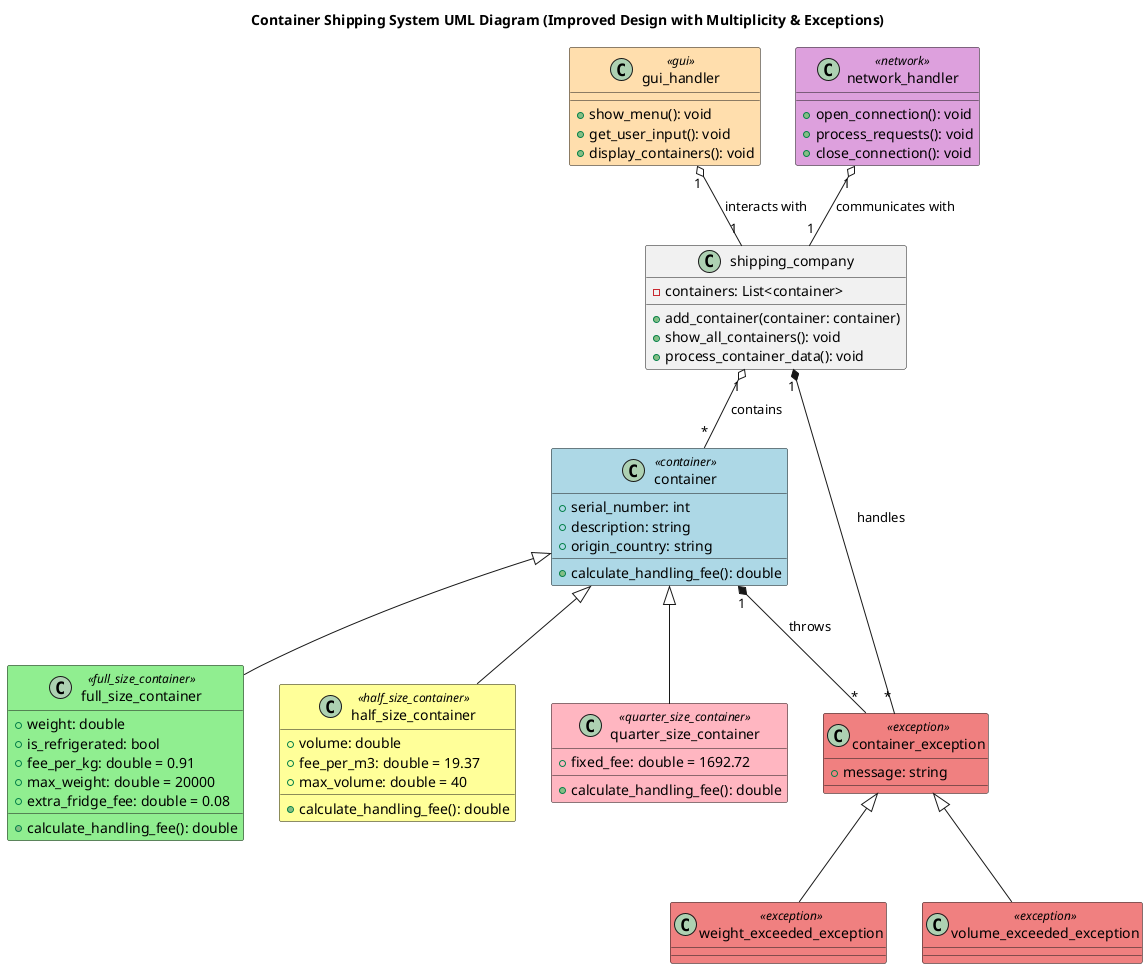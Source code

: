 @startuml

skinparam classBackgroundColor<<container>> #ADD8E6
skinparam classBackgroundColor<<full_size_container>> #90EE90
skinparam classBackgroundColor<<half_size_container>> #FFFF99
skinparam classBackgroundColor<<quarter_size_container>> #FFB6C1
skinparam classBackgroundColor<<exception>> #F08080
skinparam classBackgroundColor<<gui>> #FFDEAD
skinparam classBackgroundColor<<network>> #DDA0DD

title Container Shipping System UML Diagram (Improved Design with Multiplicity & Exceptions)

class container <<container>> {
    +serial_number: int
    +description: string
    +origin_country: string
    +calculate_handling_fee(): double
}

class full_size_container <<full_size_container>> {
    +weight: double
    +is_refrigerated: bool
    +fee_per_kg: double = 0.91
    +max_weight: double = 20000
    +extra_fridge_fee: double = 0.08
    +calculate_handling_fee(): double
}

class half_size_container <<half_size_container>> {
    +volume: double
    +fee_per_m3: double = 19.37
    +max_volume: double = 40
    +calculate_handling_fee(): double
}

class quarter_size_container <<quarter_size_container>> {
    +fixed_fee: double = 1692.72
    +calculate_handling_fee(): double
}

container <|-- full_size_container
container <|-- half_size_container
container <|-- quarter_size_container

class shipping_company {
    -containers: List<container>
    +add_container(container: container)
    +show_all_containers(): void
    +process_container_data(): void
}

shipping_company "1" o-- "*" container : contains

class gui_handler <<gui>> {
    +show_menu(): void
    +get_user_input(): void
    +display_containers(): void
}

gui_handler "1" o-- "1" shipping_company : interacts with

class network_handler <<network>> {
    +open_connection(): void
    +process_requests(): void
    +close_connection(): void
}

network_handler "1" o-- "1" shipping_company : communicates with

class container_exception <<exception>> {
    +message: string
}

class weight_exceeded_exception <<exception>> {
}

class volume_exceeded_exception <<exception>> {
}

container_exception <|-- weight_exceeded_exception
container_exception <|-- volume_exceeded_exception

shipping_company "1" *-- "*" container_exception : handles
container "1" *-- "*" container_exception : throws

@enduml